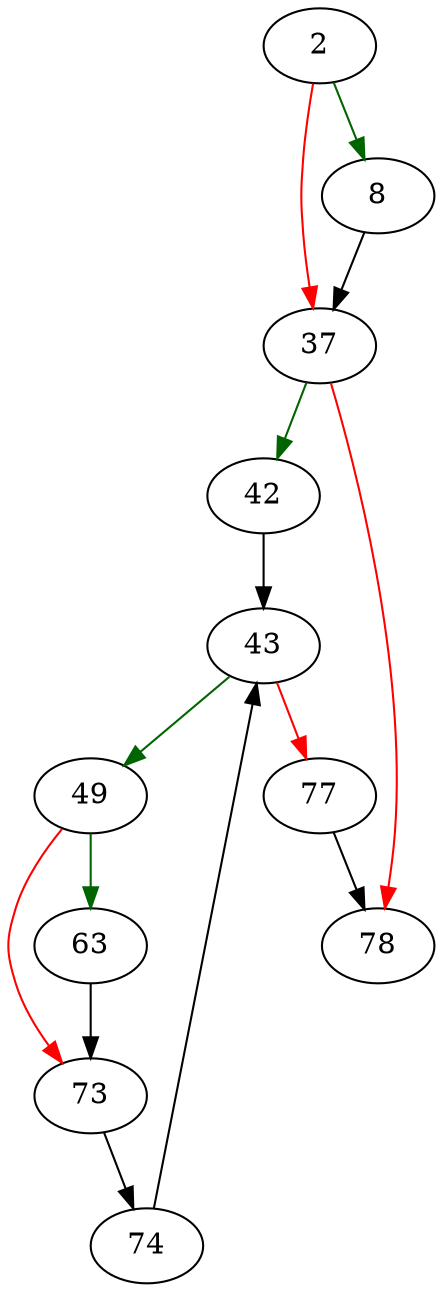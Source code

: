 strict digraph "sqlite3ResetOneSchema" {
	// Node definitions.
	2 [entry=true];
	8;
	37;
	42;
	78;
	43;
	49;
	77;
	63;
	73;
	74;

	// Edge definitions.
	2 -> 8 [
		color=darkgreen
		cond=true
	];
	2 -> 37 [
		color=red
		cond=false
	];
	8 -> 37;
	37 -> 42 [
		color=darkgreen
		cond=true
	];
	37 -> 78 [
		color=red
		cond=false
	];
	42 -> 43;
	43 -> 49 [
		color=darkgreen
		cond=true
	];
	43 -> 77 [
		color=red
		cond=false
	];
	49 -> 63 [
		color=darkgreen
		cond=true
	];
	49 -> 73 [
		color=red
		cond=false
	];
	77 -> 78;
	63 -> 73;
	73 -> 74;
	74 -> 43;
}
